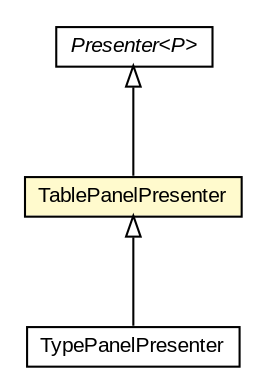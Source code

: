 #!/usr/local/bin/dot
#
# Class diagram 
# Generated by UMLGraph version 5.3 (http://www.umlgraph.org/)
#

digraph G {
	edge [fontname="arial",fontsize=10,labelfontname="arial",labelfontsize=10];
	node [fontname="arial",fontsize=10,shape=plaintext];
	nodesep=0.25;
	ranksep=0.5;
	// context.arch.intelligibility.presenters.TypePanelPresenter
	c143716 [label=<<table title="context.arch.intelligibility.presenters.TypePanelPresenter" border="0" cellborder="1" cellspacing="0" cellpadding="2" port="p" href="./TypePanelPresenter.html">
		<tr><td><table border="0" cellspacing="0" cellpadding="1">
<tr><td align="center" balign="center"> TypePanelPresenter </td></tr>
		</table></td></tr>
		</table>>, fontname="arial", fontcolor="black", fontsize=10.0];
	// context.arch.intelligibility.presenters.TablePanelPresenter
	c143717 [label=<<table title="context.arch.intelligibility.presenters.TablePanelPresenter" border="0" cellborder="1" cellspacing="0" cellpadding="2" port="p" bgcolor="lemonChiffon" href="./TablePanelPresenter.html">
		<tr><td><table border="0" cellspacing="0" cellpadding="1">
<tr><td align="center" balign="center"> TablePanelPresenter </td></tr>
		</table></td></tr>
		</table>>, fontname="arial", fontcolor="black", fontsize=10.0];
	// context.arch.intelligibility.presenters.Presenter<P>
	c143732 [label=<<table title="context.arch.intelligibility.presenters.Presenter" border="0" cellborder="1" cellspacing="0" cellpadding="2" port="p" href="./Presenter.html">
		<tr><td><table border="0" cellspacing="0" cellpadding="1">
<tr><td align="center" balign="center"><font face="arial italic"> Presenter&lt;P&gt; </font></td></tr>
		</table></td></tr>
		</table>>, fontname="arial", fontcolor="black", fontsize=10.0];
	//context.arch.intelligibility.presenters.TypePanelPresenter extends context.arch.intelligibility.presenters.TablePanelPresenter
	c143717:p -> c143716:p [dir=back,arrowtail=empty];
	//context.arch.intelligibility.presenters.TablePanelPresenter extends context.arch.intelligibility.presenters.Presenter<javax.swing.JPanel>
	c143732:p -> c143717:p [dir=back,arrowtail=empty];
}

